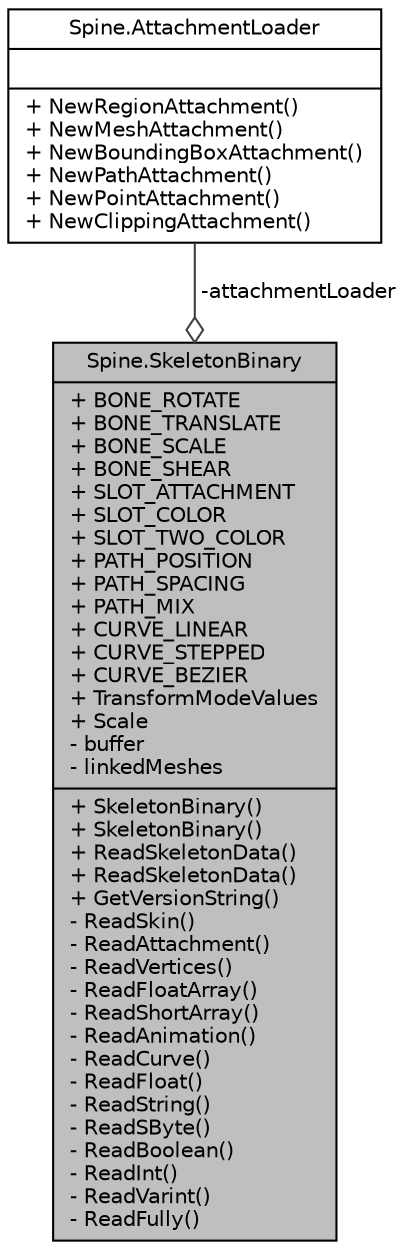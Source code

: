 digraph "Spine.SkeletonBinary"
{
 // LATEX_PDF_SIZE
  edge [fontname="Helvetica",fontsize="10",labelfontname="Helvetica",labelfontsize="10"];
  node [fontname="Helvetica",fontsize="10",shape=record];
  Node1 [label="{Spine.SkeletonBinary\n|+ BONE_ROTATE\l+ BONE_TRANSLATE\l+ BONE_SCALE\l+ BONE_SHEAR\l+ SLOT_ATTACHMENT\l+ SLOT_COLOR\l+ SLOT_TWO_COLOR\l+ PATH_POSITION\l+ PATH_SPACING\l+ PATH_MIX\l+ CURVE_LINEAR\l+ CURVE_STEPPED\l+ CURVE_BEZIER\l+ TransformModeValues\l+ Scale\l- buffer\l- linkedMeshes\l|+ SkeletonBinary()\l+ SkeletonBinary()\l+ ReadSkeletonData()\l+ ReadSkeletonData()\l+ GetVersionString()\l- ReadSkin()\l- ReadAttachment()\l- ReadVertices()\l- ReadFloatArray()\l- ReadShortArray()\l- ReadAnimation()\l- ReadCurve()\l- ReadFloat()\l- ReadString()\l- ReadSByte()\l- ReadBoolean()\l- ReadInt()\l- ReadVarint()\l- ReadFully()\l}",height=0.2,width=0.4,color="black", fillcolor="grey75", style="filled", fontcolor="black",tooltip=" "];
  Node2 -> Node1 [color="grey25",fontsize="10",style="solid",label=" -attachmentLoader" ,arrowhead="odiamond",fontname="Helvetica"];
  Node2 [label="{Spine.AttachmentLoader\n||+ NewRegionAttachment()\l+ NewMeshAttachment()\l+ NewBoundingBoxAttachment()\l+ NewPathAttachment()\l+ NewPointAttachment()\l+ NewClippingAttachment()\l}",height=0.2,width=0.4,color="black", fillcolor="white", style="filled",URL="$interface_spine_1_1_attachment_loader.html",tooltip=" "];
}
